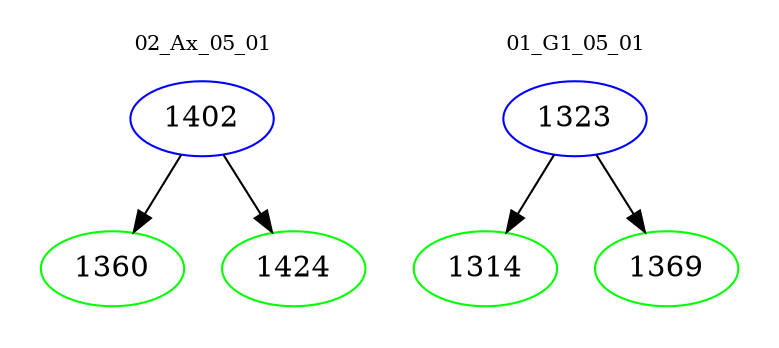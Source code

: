 digraph{
subgraph cluster_0 {
color = white
label = "02_Ax_05_01";
fontsize=10;
T0_1402 [label="1402", color="blue"]
T0_1402 -> T0_1360 [color="black"]
T0_1360 [label="1360", color="green"]
T0_1402 -> T0_1424 [color="black"]
T0_1424 [label="1424", color="green"]
}
subgraph cluster_1 {
color = white
label = "01_G1_05_01";
fontsize=10;
T1_1323 [label="1323", color="blue"]
T1_1323 -> T1_1314 [color="black"]
T1_1314 [label="1314", color="green"]
T1_1323 -> T1_1369 [color="black"]
T1_1369 [label="1369", color="green"]
}
}
